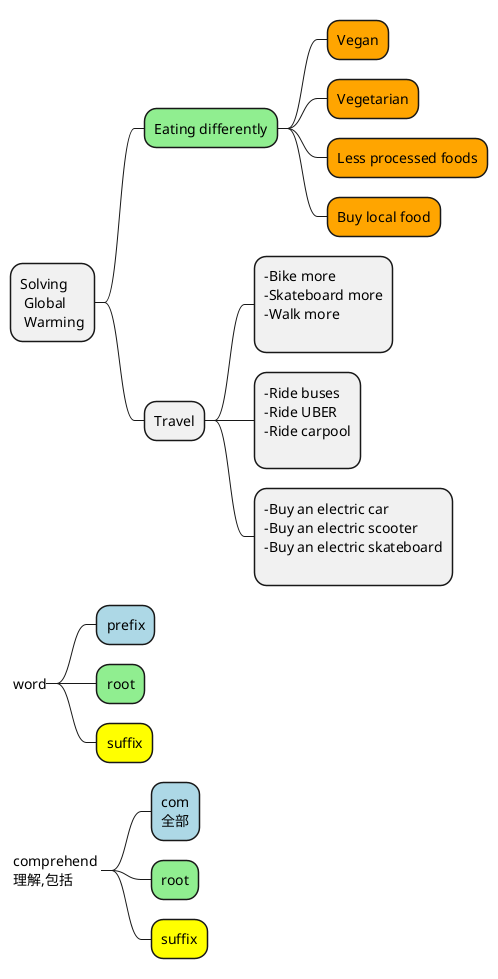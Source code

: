  @startmindmap
* Solving \n Global \n Warming
**[#lightgreen] Eating differently
***[#Orange] Vegan
***[#Orange] Vegetarian
***[#Orange] Less processed foods
***[#Orange] Buy local food
** Travel
***:-Bike more
-Skateboard more
-Walk more
;
***:-Ride buses
-Ride UBER
-Ride carpool
;
***:-Buy an electric car
-Buy an electric scooter
-Buy an electric skateboard
;

'basic elements
*_ word
**[#lightblue] prefix
**[#lightgreen] root
**[#yellow] suffix

*_ comprehend \n理解,包括
**[#lightblue] com\n全部




**[#lightgreen] root
**[#yellow] suffix






@endmindmap